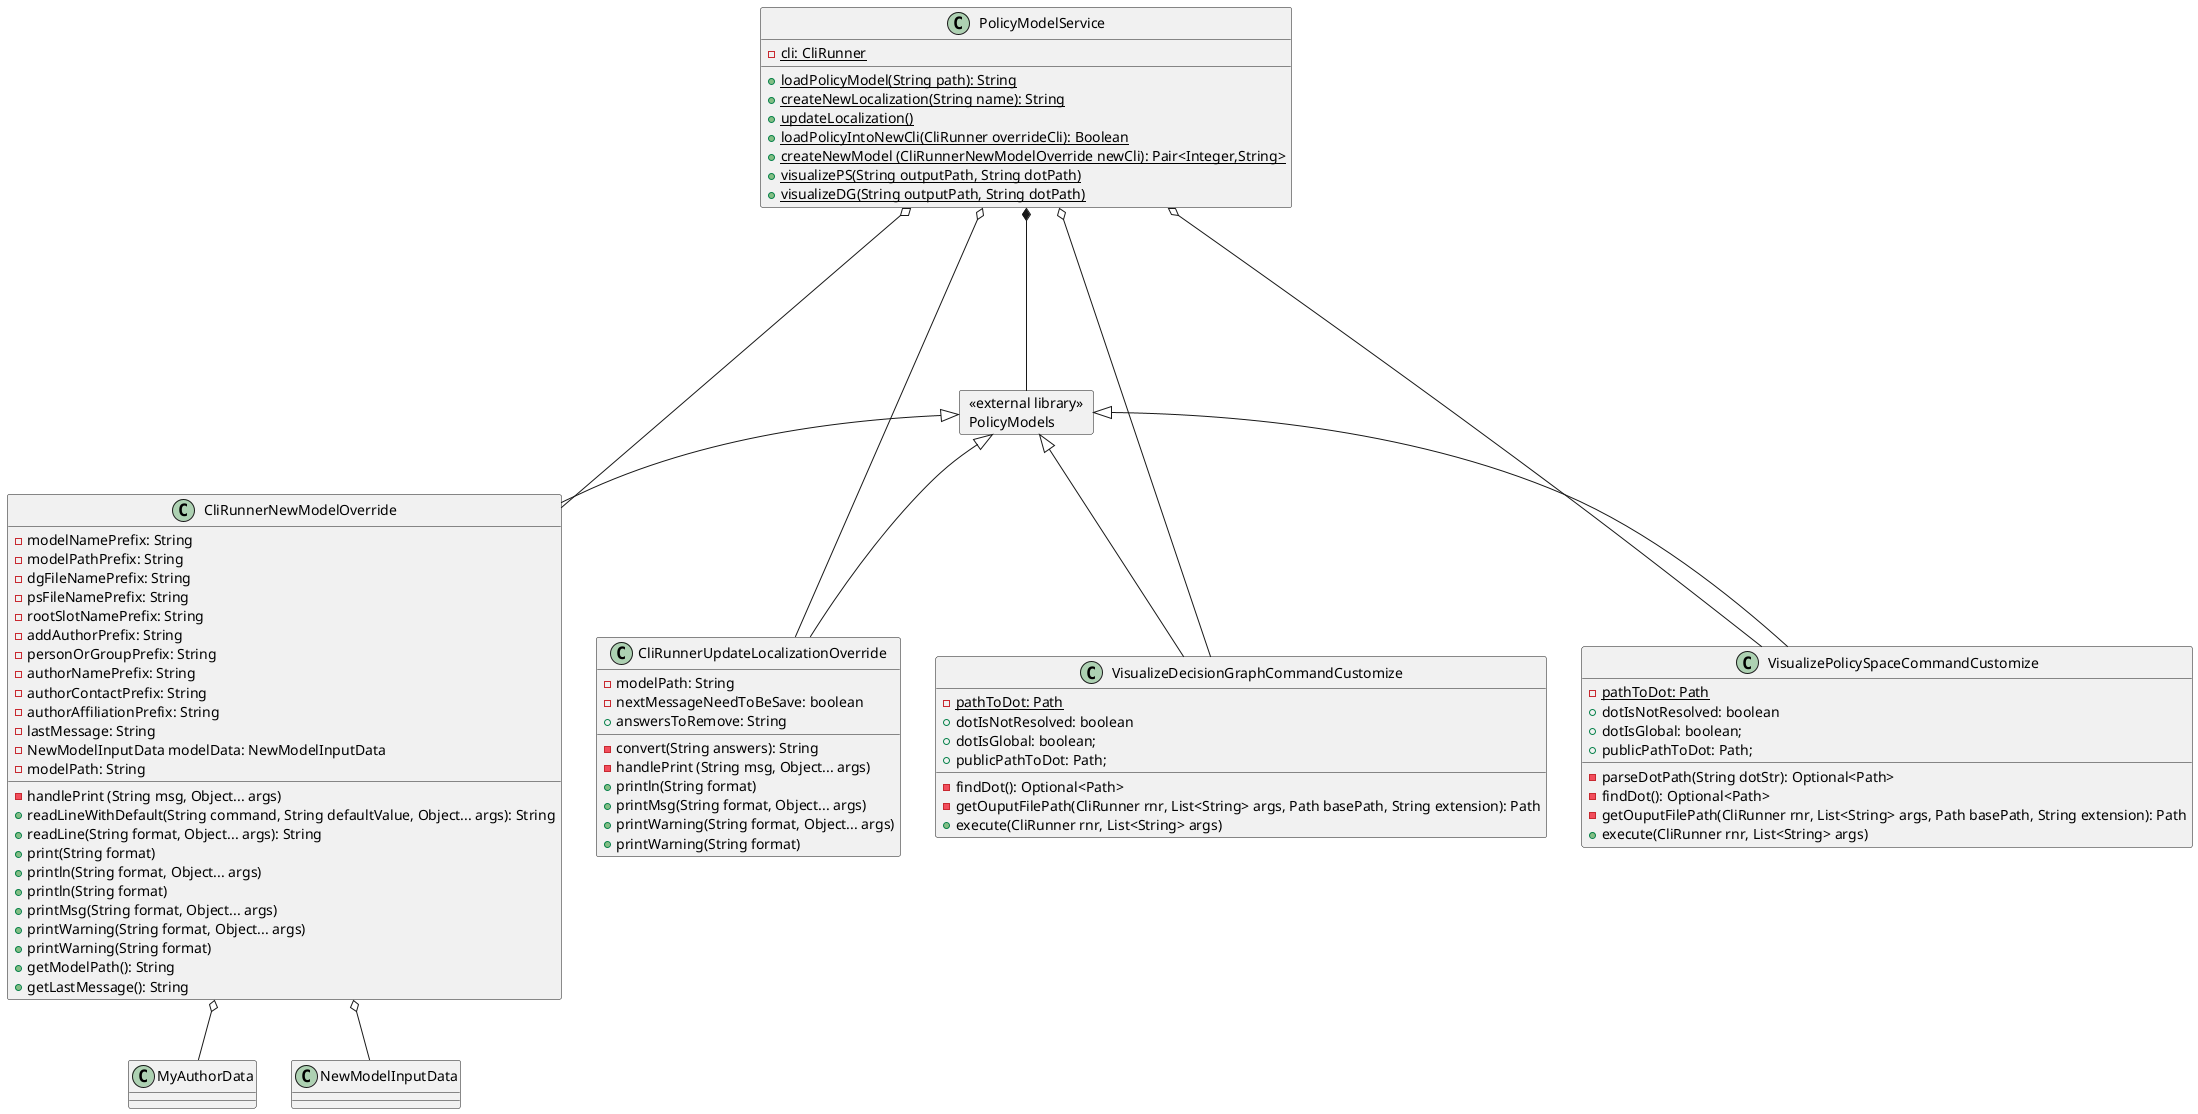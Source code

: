 @startuml

card CLI [
    <<external library>>
	PolicyModels
]



class PolicyModelService {
	-{static} cli: CliRunner

	+{static} loadPolicyModel(String path): String
	+{static} createNewLocalization(String name): String
	+{static} updateLocalization()
	+{static} loadPolicyIntoNewCli(CliRunner overrideCli): Boolean
	+{static} createNewModel (CliRunnerNewModelOverride newCli): Pair<Integer,String>
	+{static} visualizePS(String outputPath, String dotPath)
	+{static} visualizeDG(String outputPath, String dotPath)
}


class VisualizeDecisionGraphCommandCustomize extends CLI {
	- {static} pathToDot: Path 
    + dotIsNotResolved: boolean
    + dotIsGlobal: boolean;
    + publicPathToDot: Path;

	- findDot(): Optional<Path>
	- getOuputFilePath(CliRunner rnr, List<String> args, Path basePath, String extension): Path
	+ execute(CliRunner rnr, List<String> args)
	
}

class  VisualizePolicySpaceCommandCustomize extends CLI {
	- {static} pathToDot: Path 
    + dotIsNotResolved: boolean
    + dotIsGlobal: boolean;
    + publicPathToDot: Path;

	- parseDotPath(String dotStr): Optional<Path>
	- findDot(): Optional<Path>
	- getOuputFilePath(CliRunner rnr, List<String> args, Path basePath, String extension): Path
	+ execute(CliRunner rnr, List<String> args)
}




class CliRunnerNewModelOverride extends CLI {
	- modelNamePrefix: String
    - modelPathPrefix: String
    - dgFileNamePrefix: String
    - psFileNamePrefix: String
    - rootSlotNamePrefix: String
    - addAuthorPrefix: String
    - personOrGroupPrefix: String
    - authorNamePrefix: String
    - authorContactPrefix: String
    - authorAffiliationPrefix: String
    - lastMessage: String
    - NewModelInputData modelData: NewModelInputData
    - modelPath: String

	- handlePrint (String msg, Object... args)
	+ readLineWithDefault(String command, String defaultValue, Object... args): String
	+ readLine(String format, Object... args): String
	+ print(String format)
	+ println(String format, Object... args)
	+ println(String format)
	+ printMsg(String format, Object... args)
	+ printWarning(String format, Object... args)
	+  printWarning(String format)
	+ getModelPath(): String
	+  getLastMessage(): String
}



class CliRunnerUpdateLocalizationOverride extends CLI {
	- modelPath: String
    - nextMessageNeedToBeSave: boolean
    + answersToRemove: String

	- convert(String answers): String
	- handlePrint (String msg, Object... args)
	+ println(String format)
	+ printMsg(String format, Object... args)
	+ printWarning(String format, Object... args)
	+ printWarning(String format)

}

PolicyModelService o--- CliRunnerNewModelOverride
PolicyModelService o--- CliRunnerUpdateLocalizationOverride
PolicyModelService o--- VisualizePolicySpaceCommandCustomize
PolicyModelService o--- VisualizeDecisionGraphCommandCustomize
PolicyModelService *---down- CLI

CliRunnerNewModelOverride -right[hidden]--- CliRunnerUpdateLocalizationOverride
CliRunnerNewModelOverride o-- MyAuthorData  
CliRunnerNewModelOverride o-- NewModelInputData  

@enduml